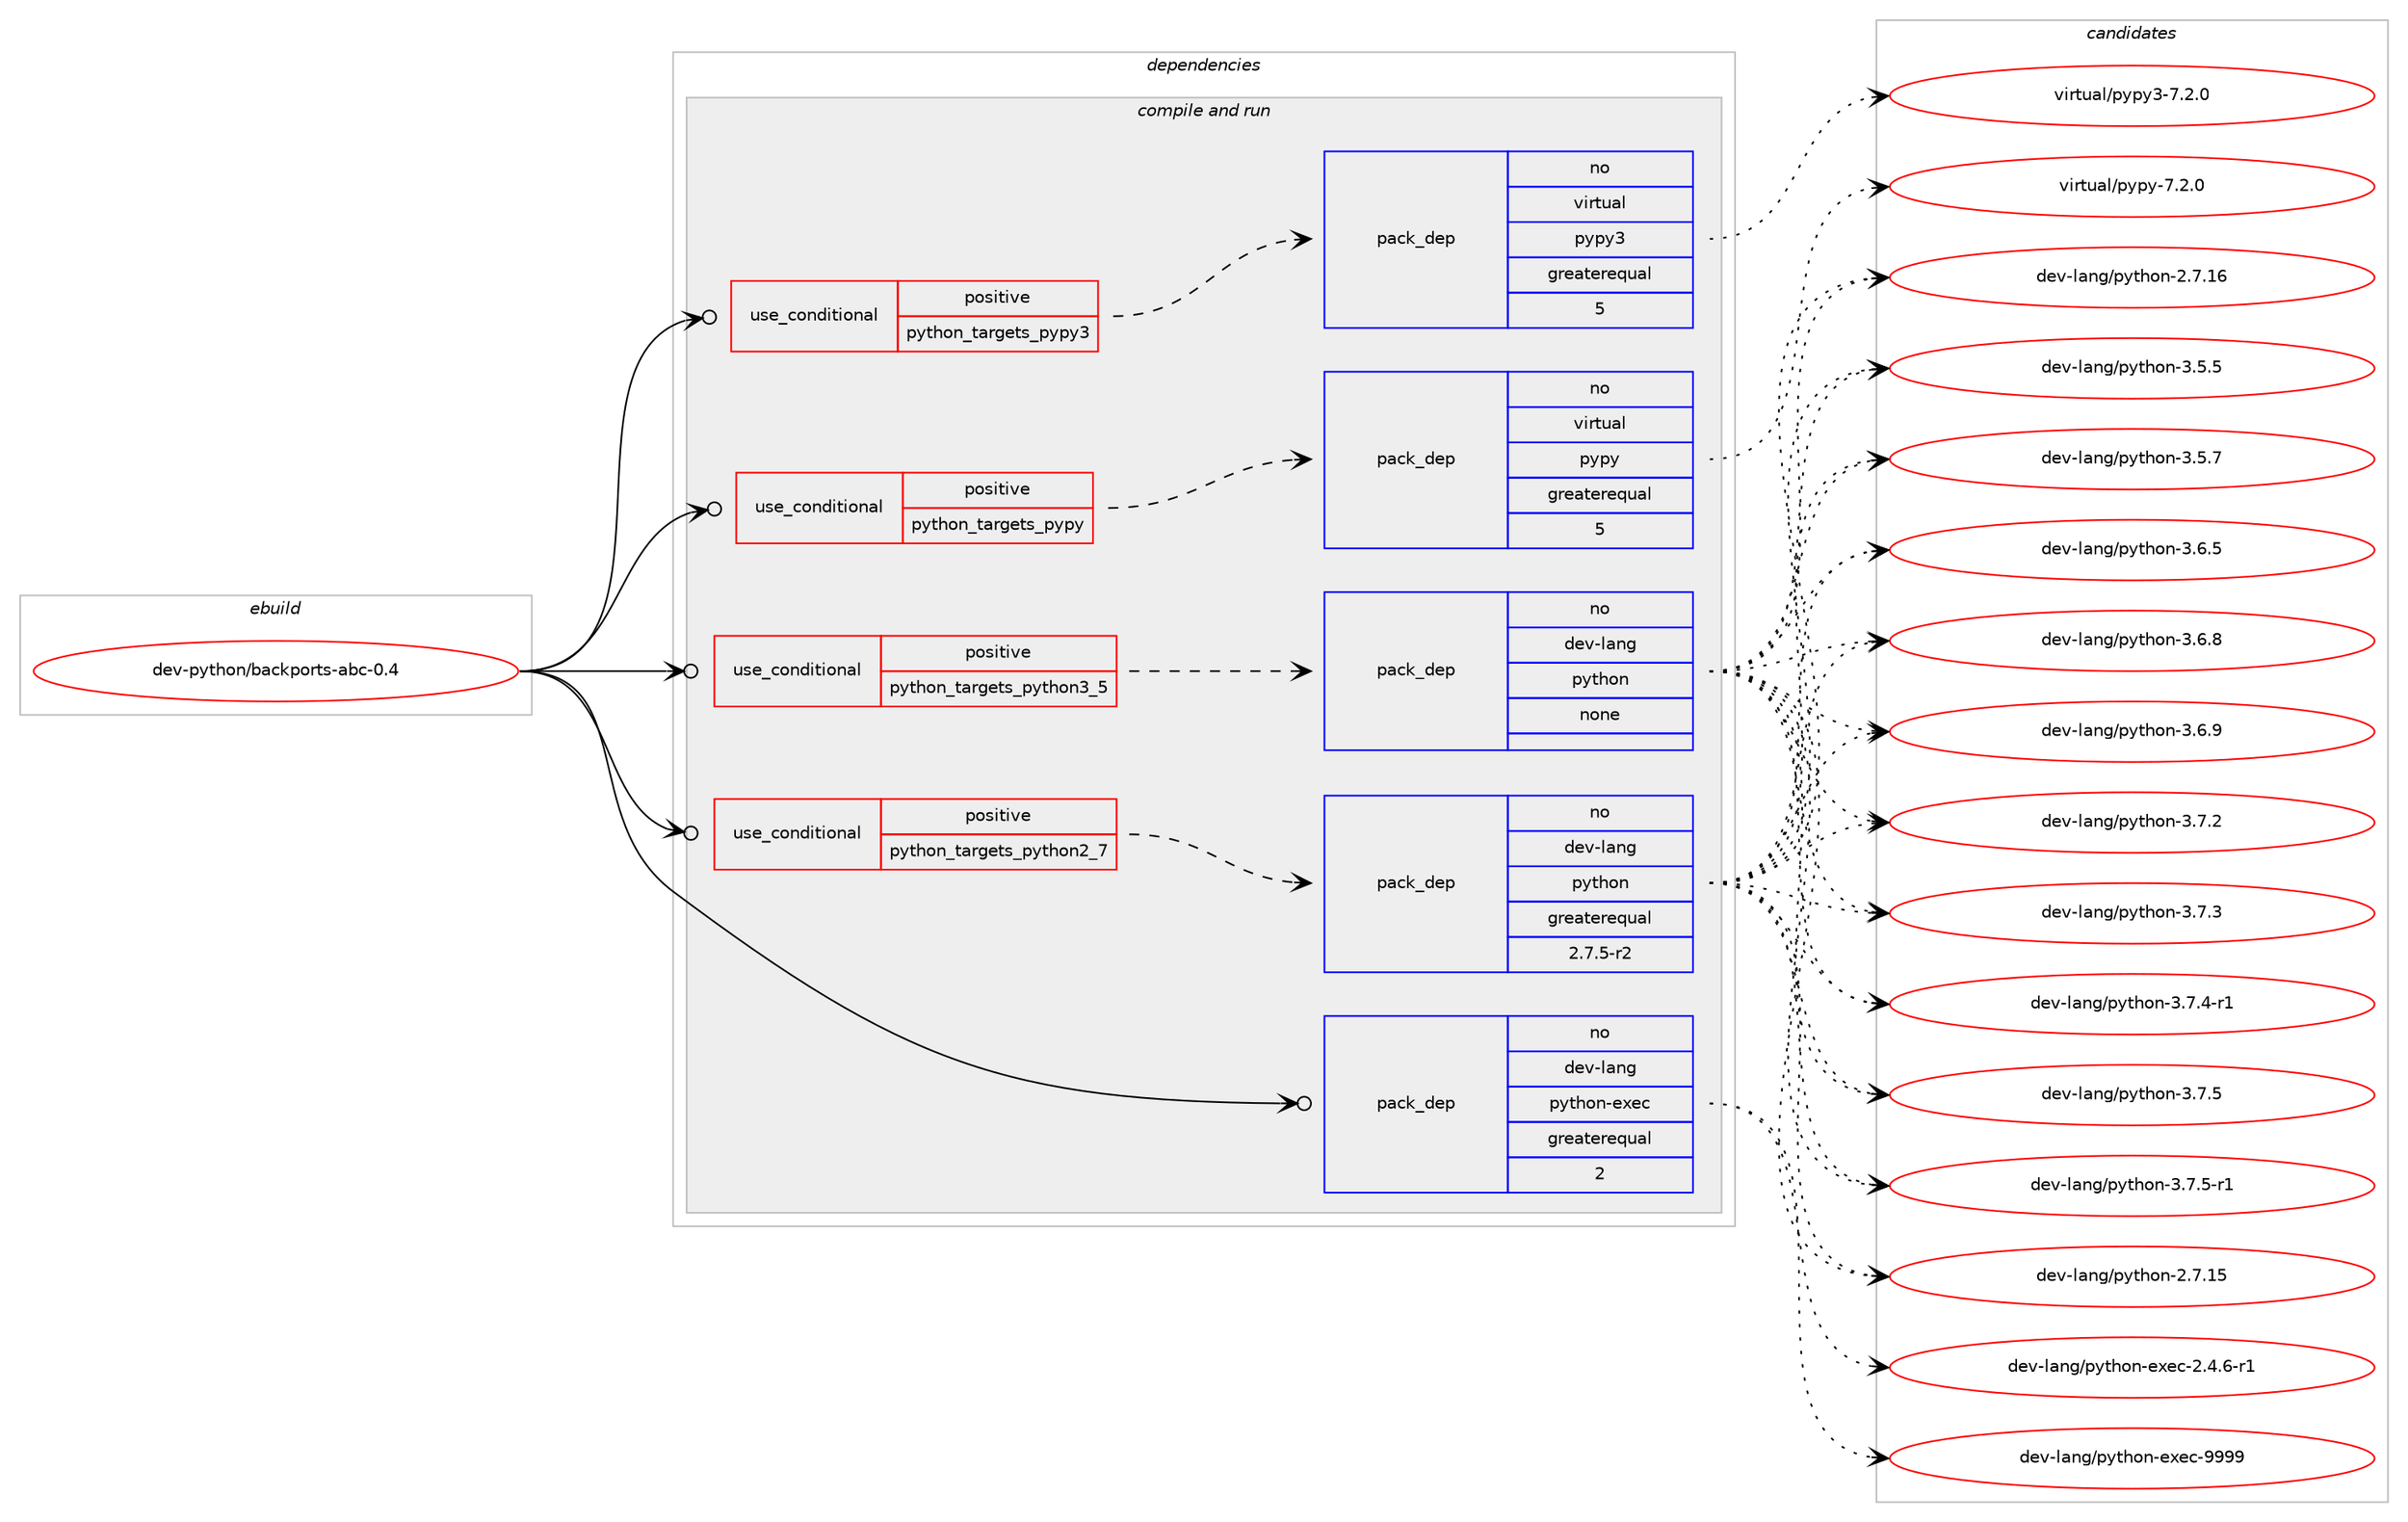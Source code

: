digraph prolog {

# *************
# Graph options
# *************

newrank=true;
concentrate=true;
compound=true;
graph [rankdir=LR,fontname=Helvetica,fontsize=10,ranksep=1.5];#, ranksep=2.5, nodesep=0.2];
edge  [arrowhead=vee];
node  [fontname=Helvetica,fontsize=10];

# **********
# The ebuild
# **********

subgraph cluster_leftcol {
color=gray;
rank=same;
label=<<i>ebuild</i>>;
id [label="dev-python/backports-abc-0.4", color=red, width=4, href="../dev-python/backports-abc-0.4.svg"];
}

# ****************
# The dependencies
# ****************

subgraph cluster_midcol {
color=gray;
label=<<i>dependencies</i>>;
subgraph cluster_compile {
fillcolor="#eeeeee";
style=filled;
label=<<i>compile</i>>;
}
subgraph cluster_compileandrun {
fillcolor="#eeeeee";
style=filled;
label=<<i>compile and run</i>>;
subgraph cond136637 {
dependency595883 [label=<<TABLE BORDER="0" CELLBORDER="1" CELLSPACING="0" CELLPADDING="4"><TR><TD ROWSPAN="3" CELLPADDING="10">use_conditional</TD></TR><TR><TD>positive</TD></TR><TR><TD>python_targets_pypy</TD></TR></TABLE>>, shape=none, color=red];
subgraph pack447472 {
dependency595884 [label=<<TABLE BORDER="0" CELLBORDER="1" CELLSPACING="0" CELLPADDING="4" WIDTH="220"><TR><TD ROWSPAN="6" CELLPADDING="30">pack_dep</TD></TR><TR><TD WIDTH="110">no</TD></TR><TR><TD>virtual</TD></TR><TR><TD>pypy</TD></TR><TR><TD>greaterequal</TD></TR><TR><TD>5</TD></TR></TABLE>>, shape=none, color=blue];
}
dependency595883:e -> dependency595884:w [weight=20,style="dashed",arrowhead="vee"];
}
id:e -> dependency595883:w [weight=20,style="solid",arrowhead="odotvee"];
subgraph cond136638 {
dependency595885 [label=<<TABLE BORDER="0" CELLBORDER="1" CELLSPACING="0" CELLPADDING="4"><TR><TD ROWSPAN="3" CELLPADDING="10">use_conditional</TD></TR><TR><TD>positive</TD></TR><TR><TD>python_targets_pypy3</TD></TR></TABLE>>, shape=none, color=red];
subgraph pack447473 {
dependency595886 [label=<<TABLE BORDER="0" CELLBORDER="1" CELLSPACING="0" CELLPADDING="4" WIDTH="220"><TR><TD ROWSPAN="6" CELLPADDING="30">pack_dep</TD></TR><TR><TD WIDTH="110">no</TD></TR><TR><TD>virtual</TD></TR><TR><TD>pypy3</TD></TR><TR><TD>greaterequal</TD></TR><TR><TD>5</TD></TR></TABLE>>, shape=none, color=blue];
}
dependency595885:e -> dependency595886:w [weight=20,style="dashed",arrowhead="vee"];
}
id:e -> dependency595885:w [weight=20,style="solid",arrowhead="odotvee"];
subgraph cond136639 {
dependency595887 [label=<<TABLE BORDER="0" CELLBORDER="1" CELLSPACING="0" CELLPADDING="4"><TR><TD ROWSPAN="3" CELLPADDING="10">use_conditional</TD></TR><TR><TD>positive</TD></TR><TR><TD>python_targets_python2_7</TD></TR></TABLE>>, shape=none, color=red];
subgraph pack447474 {
dependency595888 [label=<<TABLE BORDER="0" CELLBORDER="1" CELLSPACING="0" CELLPADDING="4" WIDTH="220"><TR><TD ROWSPAN="6" CELLPADDING="30">pack_dep</TD></TR><TR><TD WIDTH="110">no</TD></TR><TR><TD>dev-lang</TD></TR><TR><TD>python</TD></TR><TR><TD>greaterequal</TD></TR><TR><TD>2.7.5-r2</TD></TR></TABLE>>, shape=none, color=blue];
}
dependency595887:e -> dependency595888:w [weight=20,style="dashed",arrowhead="vee"];
}
id:e -> dependency595887:w [weight=20,style="solid",arrowhead="odotvee"];
subgraph cond136640 {
dependency595889 [label=<<TABLE BORDER="0" CELLBORDER="1" CELLSPACING="0" CELLPADDING="4"><TR><TD ROWSPAN="3" CELLPADDING="10">use_conditional</TD></TR><TR><TD>positive</TD></TR><TR><TD>python_targets_python3_5</TD></TR></TABLE>>, shape=none, color=red];
subgraph pack447475 {
dependency595890 [label=<<TABLE BORDER="0" CELLBORDER="1" CELLSPACING="0" CELLPADDING="4" WIDTH="220"><TR><TD ROWSPAN="6" CELLPADDING="30">pack_dep</TD></TR><TR><TD WIDTH="110">no</TD></TR><TR><TD>dev-lang</TD></TR><TR><TD>python</TD></TR><TR><TD>none</TD></TR><TR><TD></TD></TR></TABLE>>, shape=none, color=blue];
}
dependency595889:e -> dependency595890:w [weight=20,style="dashed",arrowhead="vee"];
}
id:e -> dependency595889:w [weight=20,style="solid",arrowhead="odotvee"];
subgraph pack447476 {
dependency595891 [label=<<TABLE BORDER="0" CELLBORDER="1" CELLSPACING="0" CELLPADDING="4" WIDTH="220"><TR><TD ROWSPAN="6" CELLPADDING="30">pack_dep</TD></TR><TR><TD WIDTH="110">no</TD></TR><TR><TD>dev-lang</TD></TR><TR><TD>python-exec</TD></TR><TR><TD>greaterequal</TD></TR><TR><TD>2</TD></TR></TABLE>>, shape=none, color=blue];
}
id:e -> dependency595891:w [weight=20,style="solid",arrowhead="odotvee"];
}
subgraph cluster_run {
fillcolor="#eeeeee";
style=filled;
label=<<i>run</i>>;
}
}

# **************
# The candidates
# **************

subgraph cluster_choices {
rank=same;
color=gray;
label=<<i>candidates</i>>;

subgraph choice447472 {
color=black;
nodesep=1;
choice1181051141161179710847112121112121455546504648 [label="virtual/pypy-7.2.0", color=red, width=4,href="../virtual/pypy-7.2.0.svg"];
dependency595884:e -> choice1181051141161179710847112121112121455546504648:w [style=dotted,weight="100"];
}
subgraph choice447473 {
color=black;
nodesep=1;
choice118105114116117971084711212111212151455546504648 [label="virtual/pypy3-7.2.0", color=red, width=4,href="../virtual/pypy3-7.2.0.svg"];
dependency595886:e -> choice118105114116117971084711212111212151455546504648:w [style=dotted,weight="100"];
}
subgraph choice447474 {
color=black;
nodesep=1;
choice10010111845108971101034711212111610411111045504655464953 [label="dev-lang/python-2.7.15", color=red, width=4,href="../dev-lang/python-2.7.15.svg"];
choice10010111845108971101034711212111610411111045504655464954 [label="dev-lang/python-2.7.16", color=red, width=4,href="../dev-lang/python-2.7.16.svg"];
choice100101118451089711010347112121116104111110455146534653 [label="dev-lang/python-3.5.5", color=red, width=4,href="../dev-lang/python-3.5.5.svg"];
choice100101118451089711010347112121116104111110455146534655 [label="dev-lang/python-3.5.7", color=red, width=4,href="../dev-lang/python-3.5.7.svg"];
choice100101118451089711010347112121116104111110455146544653 [label="dev-lang/python-3.6.5", color=red, width=4,href="../dev-lang/python-3.6.5.svg"];
choice100101118451089711010347112121116104111110455146544656 [label="dev-lang/python-3.6.8", color=red, width=4,href="../dev-lang/python-3.6.8.svg"];
choice100101118451089711010347112121116104111110455146544657 [label="dev-lang/python-3.6.9", color=red, width=4,href="../dev-lang/python-3.6.9.svg"];
choice100101118451089711010347112121116104111110455146554650 [label="dev-lang/python-3.7.2", color=red, width=4,href="../dev-lang/python-3.7.2.svg"];
choice100101118451089711010347112121116104111110455146554651 [label="dev-lang/python-3.7.3", color=red, width=4,href="../dev-lang/python-3.7.3.svg"];
choice1001011184510897110103471121211161041111104551465546524511449 [label="dev-lang/python-3.7.4-r1", color=red, width=4,href="../dev-lang/python-3.7.4-r1.svg"];
choice100101118451089711010347112121116104111110455146554653 [label="dev-lang/python-3.7.5", color=red, width=4,href="../dev-lang/python-3.7.5.svg"];
choice1001011184510897110103471121211161041111104551465546534511449 [label="dev-lang/python-3.7.5-r1", color=red, width=4,href="../dev-lang/python-3.7.5-r1.svg"];
dependency595888:e -> choice10010111845108971101034711212111610411111045504655464953:w [style=dotted,weight="100"];
dependency595888:e -> choice10010111845108971101034711212111610411111045504655464954:w [style=dotted,weight="100"];
dependency595888:e -> choice100101118451089711010347112121116104111110455146534653:w [style=dotted,weight="100"];
dependency595888:e -> choice100101118451089711010347112121116104111110455146534655:w [style=dotted,weight="100"];
dependency595888:e -> choice100101118451089711010347112121116104111110455146544653:w [style=dotted,weight="100"];
dependency595888:e -> choice100101118451089711010347112121116104111110455146544656:w [style=dotted,weight="100"];
dependency595888:e -> choice100101118451089711010347112121116104111110455146544657:w [style=dotted,weight="100"];
dependency595888:e -> choice100101118451089711010347112121116104111110455146554650:w [style=dotted,weight="100"];
dependency595888:e -> choice100101118451089711010347112121116104111110455146554651:w [style=dotted,weight="100"];
dependency595888:e -> choice1001011184510897110103471121211161041111104551465546524511449:w [style=dotted,weight="100"];
dependency595888:e -> choice100101118451089711010347112121116104111110455146554653:w [style=dotted,weight="100"];
dependency595888:e -> choice1001011184510897110103471121211161041111104551465546534511449:w [style=dotted,weight="100"];
}
subgraph choice447475 {
color=black;
nodesep=1;
choice10010111845108971101034711212111610411111045504655464953 [label="dev-lang/python-2.7.15", color=red, width=4,href="../dev-lang/python-2.7.15.svg"];
choice10010111845108971101034711212111610411111045504655464954 [label="dev-lang/python-2.7.16", color=red, width=4,href="../dev-lang/python-2.7.16.svg"];
choice100101118451089711010347112121116104111110455146534653 [label="dev-lang/python-3.5.5", color=red, width=4,href="../dev-lang/python-3.5.5.svg"];
choice100101118451089711010347112121116104111110455146534655 [label="dev-lang/python-3.5.7", color=red, width=4,href="../dev-lang/python-3.5.7.svg"];
choice100101118451089711010347112121116104111110455146544653 [label="dev-lang/python-3.6.5", color=red, width=4,href="../dev-lang/python-3.6.5.svg"];
choice100101118451089711010347112121116104111110455146544656 [label="dev-lang/python-3.6.8", color=red, width=4,href="../dev-lang/python-3.6.8.svg"];
choice100101118451089711010347112121116104111110455146544657 [label="dev-lang/python-3.6.9", color=red, width=4,href="../dev-lang/python-3.6.9.svg"];
choice100101118451089711010347112121116104111110455146554650 [label="dev-lang/python-3.7.2", color=red, width=4,href="../dev-lang/python-3.7.2.svg"];
choice100101118451089711010347112121116104111110455146554651 [label="dev-lang/python-3.7.3", color=red, width=4,href="../dev-lang/python-3.7.3.svg"];
choice1001011184510897110103471121211161041111104551465546524511449 [label="dev-lang/python-3.7.4-r1", color=red, width=4,href="../dev-lang/python-3.7.4-r1.svg"];
choice100101118451089711010347112121116104111110455146554653 [label="dev-lang/python-3.7.5", color=red, width=4,href="../dev-lang/python-3.7.5.svg"];
choice1001011184510897110103471121211161041111104551465546534511449 [label="dev-lang/python-3.7.5-r1", color=red, width=4,href="../dev-lang/python-3.7.5-r1.svg"];
dependency595890:e -> choice10010111845108971101034711212111610411111045504655464953:w [style=dotted,weight="100"];
dependency595890:e -> choice10010111845108971101034711212111610411111045504655464954:w [style=dotted,weight="100"];
dependency595890:e -> choice100101118451089711010347112121116104111110455146534653:w [style=dotted,weight="100"];
dependency595890:e -> choice100101118451089711010347112121116104111110455146534655:w [style=dotted,weight="100"];
dependency595890:e -> choice100101118451089711010347112121116104111110455146544653:w [style=dotted,weight="100"];
dependency595890:e -> choice100101118451089711010347112121116104111110455146544656:w [style=dotted,weight="100"];
dependency595890:e -> choice100101118451089711010347112121116104111110455146544657:w [style=dotted,weight="100"];
dependency595890:e -> choice100101118451089711010347112121116104111110455146554650:w [style=dotted,weight="100"];
dependency595890:e -> choice100101118451089711010347112121116104111110455146554651:w [style=dotted,weight="100"];
dependency595890:e -> choice1001011184510897110103471121211161041111104551465546524511449:w [style=dotted,weight="100"];
dependency595890:e -> choice100101118451089711010347112121116104111110455146554653:w [style=dotted,weight="100"];
dependency595890:e -> choice1001011184510897110103471121211161041111104551465546534511449:w [style=dotted,weight="100"];
}
subgraph choice447476 {
color=black;
nodesep=1;
choice10010111845108971101034711212111610411111045101120101994550465246544511449 [label="dev-lang/python-exec-2.4.6-r1", color=red, width=4,href="../dev-lang/python-exec-2.4.6-r1.svg"];
choice10010111845108971101034711212111610411111045101120101994557575757 [label="dev-lang/python-exec-9999", color=red, width=4,href="../dev-lang/python-exec-9999.svg"];
dependency595891:e -> choice10010111845108971101034711212111610411111045101120101994550465246544511449:w [style=dotted,weight="100"];
dependency595891:e -> choice10010111845108971101034711212111610411111045101120101994557575757:w [style=dotted,weight="100"];
}
}

}
